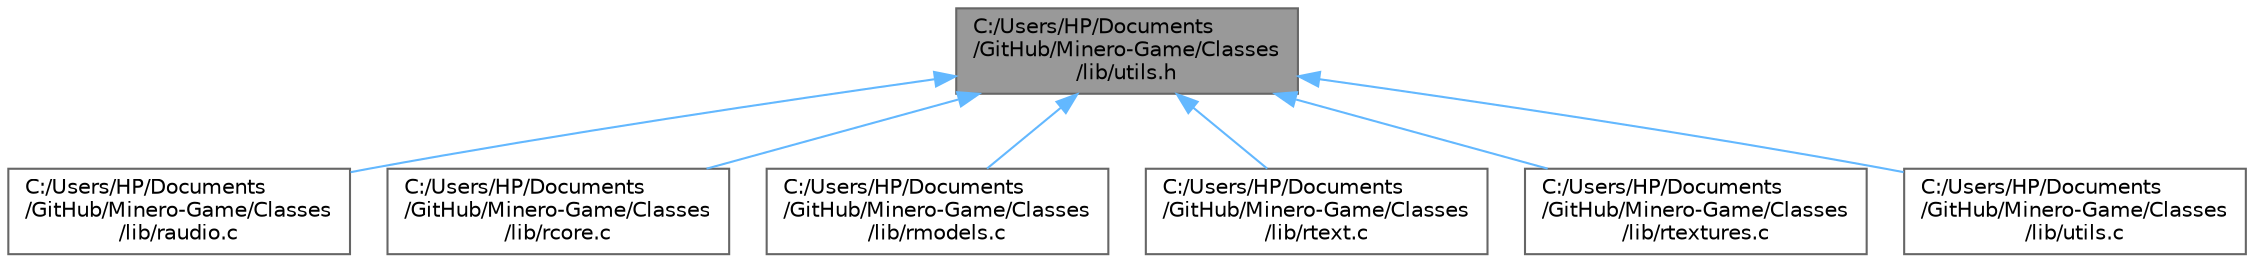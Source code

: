 digraph "C:/Users/HP/Documents/GitHub/Minero-Game/Classes/lib/utils.h"
{
 // LATEX_PDF_SIZE
  bgcolor="transparent";
  edge [fontname=Helvetica,fontsize=10,labelfontname=Helvetica,labelfontsize=10];
  node [fontname=Helvetica,fontsize=10,shape=box,height=0.2,width=0.4];
  Node1 [id="Node000001",label="C:/Users/HP/Documents\l/GitHub/Minero-Game/Classes\l/lib/utils.h",height=0.2,width=0.4,color="gray40", fillcolor="grey60", style="filled", fontcolor="black",tooltip=" "];
  Node1 -> Node2 [id="edge7_Node000001_Node000002",dir="back",color="steelblue1",style="solid",tooltip=" "];
  Node2 [id="Node000002",label="C:/Users/HP/Documents\l/GitHub/Minero-Game/Classes\l/lib/raudio.c",height=0.2,width=0.4,color="grey40", fillcolor="white", style="filled",URL="$_classes_2lib_2raudio_8c.html",tooltip=" "];
  Node1 -> Node3 [id="edge8_Node000001_Node000003",dir="back",color="steelblue1",style="solid",tooltip=" "];
  Node3 [id="Node000003",label="C:/Users/HP/Documents\l/GitHub/Minero-Game/Classes\l/lib/rcore.c",height=0.2,width=0.4,color="grey40", fillcolor="white", style="filled",URL="$_classes_2lib_2rcore_8c.html",tooltip=" "];
  Node1 -> Node4 [id="edge9_Node000001_Node000004",dir="back",color="steelblue1",style="solid",tooltip=" "];
  Node4 [id="Node000004",label="C:/Users/HP/Documents\l/GitHub/Minero-Game/Classes\l/lib/rmodels.c",height=0.2,width=0.4,color="grey40", fillcolor="white", style="filled",URL="$_classes_2lib_2rmodels_8c.html",tooltip=" "];
  Node1 -> Node5 [id="edge10_Node000001_Node000005",dir="back",color="steelblue1",style="solid",tooltip=" "];
  Node5 [id="Node000005",label="C:/Users/HP/Documents\l/GitHub/Minero-Game/Classes\l/lib/rtext.c",height=0.2,width=0.4,color="grey40", fillcolor="white", style="filled",URL="$_classes_2lib_2rtext_8c.html",tooltip=" "];
  Node1 -> Node6 [id="edge11_Node000001_Node000006",dir="back",color="steelblue1",style="solid",tooltip=" "];
  Node6 [id="Node000006",label="C:/Users/HP/Documents\l/GitHub/Minero-Game/Classes\l/lib/rtextures.c",height=0.2,width=0.4,color="grey40", fillcolor="white", style="filled",URL="$_classes_2lib_2rtextures_8c.html",tooltip=" "];
  Node1 -> Node7 [id="edge12_Node000001_Node000007",dir="back",color="steelblue1",style="solid",tooltip=" "];
  Node7 [id="Node000007",label="C:/Users/HP/Documents\l/GitHub/Minero-Game/Classes\l/lib/utils.c",height=0.2,width=0.4,color="grey40", fillcolor="white", style="filled",URL="$_classes_2lib_2utils_8c.html",tooltip=" "];
}
